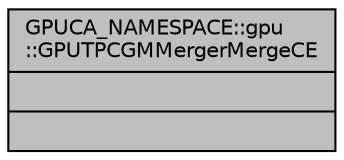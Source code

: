 digraph "GPUCA_NAMESPACE::gpu::GPUTPCGMMergerMergeCE"
{
 // INTERACTIVE_SVG=YES
  bgcolor="transparent";
  edge [fontname="Helvetica",fontsize="10",labelfontname="Helvetica",labelfontsize="10"];
  node [fontname="Helvetica",fontsize="10",shape=record];
  Node1 [label="{GPUCA_NAMESPACE::gpu\l::GPUTPCGMMergerMergeCE\n||}",height=0.2,width=0.4,color="black", fillcolor="grey75", style="filled", fontcolor="black"];
}
